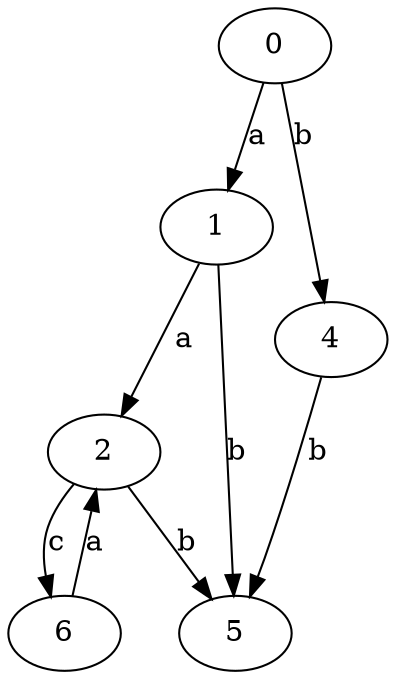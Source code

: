 strict digraph  {
1;
2;
4;
0;
5;
6;
1 -> 2  [label=a];
1 -> 5  [label=b];
2 -> 5  [label=b];
2 -> 6  [label=c];
4 -> 5  [label=b];
0 -> 1  [label=a];
0 -> 4  [label=b];
6 -> 2  [label=a];
}
